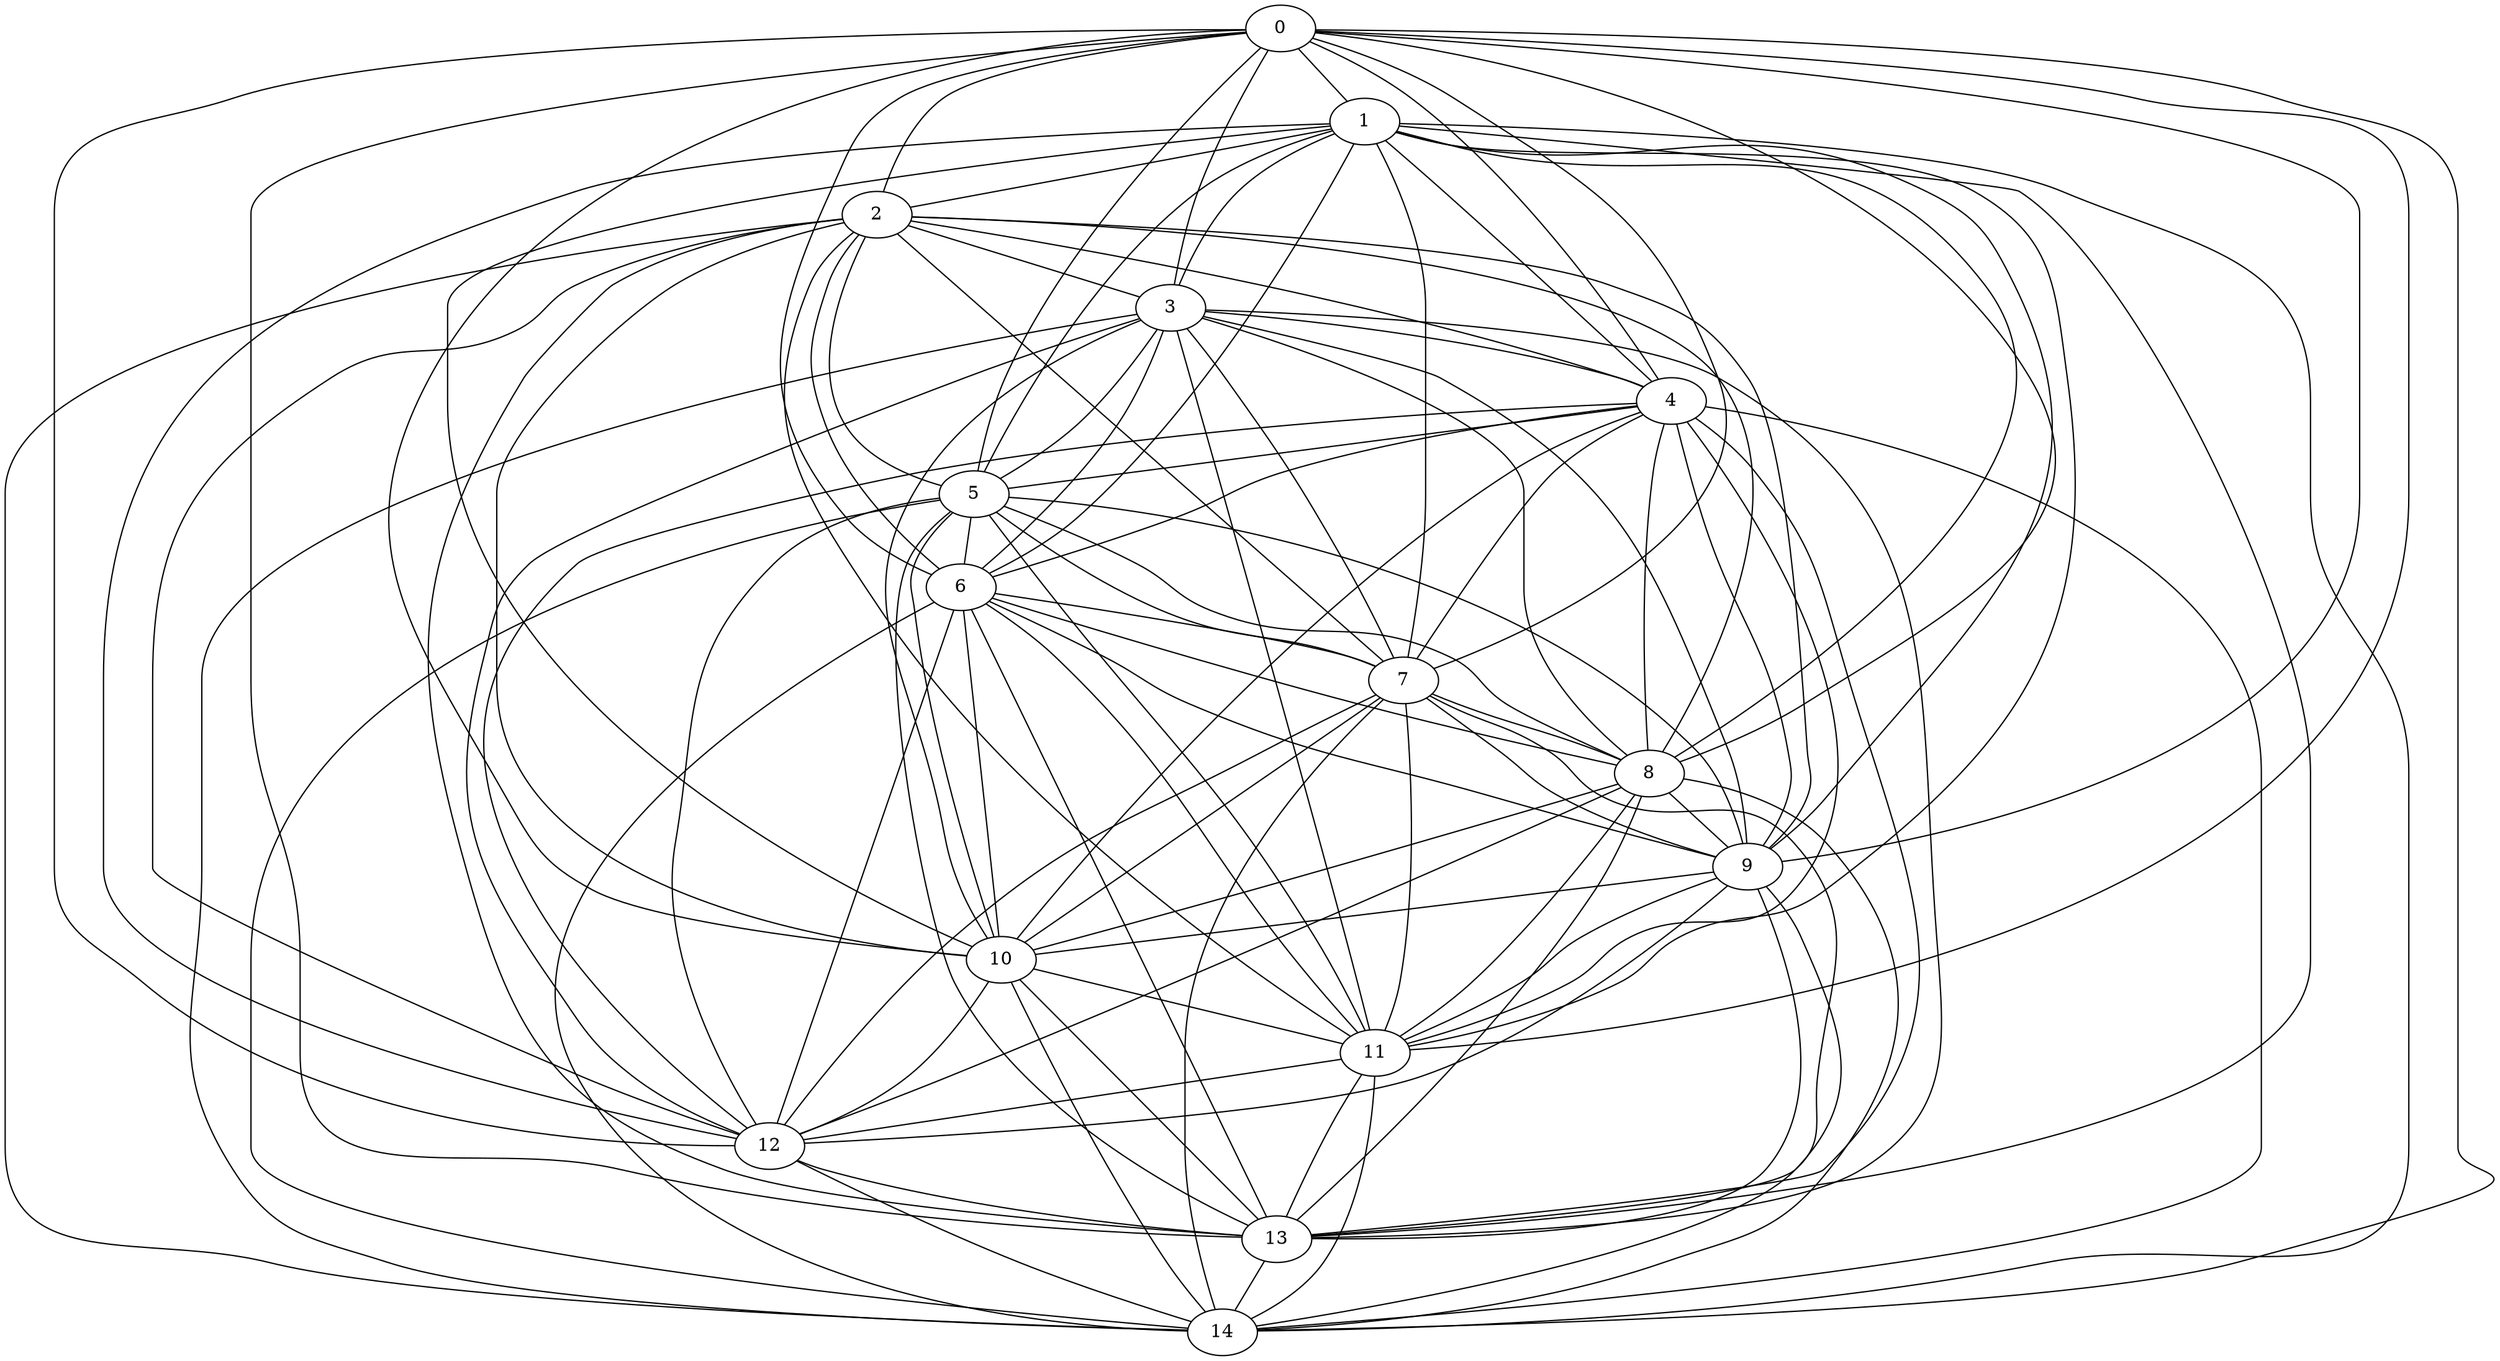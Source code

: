 strict graph {
    1
    5
    9
    13
    10
    3
    7
    11
    4
    8
    2
    12
    0
    6
    14
    1 -- 5 [weight=1]
    1 -- 9 [weight=1]
    1 -- 13 [weight=1]
    1 -- 10 [weight=1]
    1 -- 3 [weight=1]
    1 -- 7 [weight=1]
    1 -- 11 [weight=1]
    1 -- 4 [weight=1]
    1 -- 8 [weight=1]
    1 -- 2 [weight=1]
    1 -- 12 [weight=1]
    1 -- 6 [weight=1]
    1 -- 14 [weight=1]
    5 -- 9 [weight=1]
    5 -- 13 [weight=1]
    5 -- 10 [weight=1]
    5 -- 7 [weight=1]
    5 -- 11 [weight=1]
    5 -- 8 [weight=1]
    5 -- 12 [weight=1]
    5 -- 6 [weight=1]
    5 -- 14 [weight=1]
    9 -- 13 [weight=1]
    9 -- 10 [weight=1]
    9 -- 11 [weight=1]
    9 -- 12 [weight=1]
    9 -- 14 [weight=1]
    13 -- 14 [weight=1]
    10 -- 13 [weight=1]
    10 -- 11 [weight=1]
    10 -- 12 [weight=1]
    10 -- 14 [weight=1]
    3 -- 5 [weight=1]
    3 -- 9 [weight=1]
    3 -- 13 [weight=1]
    3 -- 10 [weight=1]
    3 -- 7 [weight=1]
    3 -- 11 [weight=1]
    3 -- 4 [weight=1]
    3 -- 8 [weight=1]
    3 -- 12 [weight=1]
    3 -- 6 [weight=1]
    3 -- 14 [weight=1]
    7 -- 9 [weight=1]
    7 -- 13 [weight=1]
    7 -- 10 [weight=1]
    7 -- 11 [weight=1]
    7 -- 8 [weight=1]
    7 -- 12 [weight=1]
    7 -- 14 [weight=1]
    11 -- 13 [weight=1]
    11 -- 12 [weight=1]
    11 -- 14 [weight=1]
    4 -- 5 [weight=1]
    4 -- 9 [weight=1]
    4 -- 13 [weight=1]
    4 -- 10 [weight=1]
    4 -- 7 [weight=1]
    4 -- 11 [weight=1]
    4 -- 8 [weight=1]
    4 -- 12 [weight=1]
    4 -- 6 [weight=1]
    4 -- 14 [weight=1]
    8 -- 9 [weight=1]
    8 -- 13 [weight=1]
    8 -- 10 [weight=1]
    8 -- 11 [weight=1]
    8 -- 12 [weight=1]
    8 -- 14 [weight=1]
    2 -- 5 [weight=1]
    2 -- 9 [weight=1]
    2 -- 13 [weight=1]
    2 -- 10 [weight=1]
    2 -- 3 [weight=1]
    2 -- 7 [weight=1]
    2 -- 11 [weight=1]
    2 -- 4 [weight=1]
    2 -- 8 [weight=1]
    2 -- 12 [weight=1]
    2 -- 6 [weight=1]
    2 -- 14 [weight=1]
    12 -- 13 [weight=1]
    12 -- 14 [weight=1]
    0 -- 1 [weight=1]
    0 -- 5 [weight=1]
    0 -- 9 [weight=1]
    0 -- 13 [weight=1]
    0 -- 10 [weight=1]
    0 -- 3 [weight=1]
    0 -- 7 [weight=1]
    0 -- 11 [weight=1]
    0 -- 4 [weight=1]
    0 -- 8 [weight=1]
    0 -- 2 [weight=1]
    0 -- 12 [weight=1]
    0 -- 6 [weight=1]
    0 -- 14 [weight=1]
    6 -- 9 [weight=1]
    6 -- 13 [weight=1]
    6 -- 10 [weight=1]
    6 -- 7 [weight=1]
    6 -- 11 [weight=1]
    6 -- 8 [weight=1]
    6 -- 12 [weight=1]
    6 -- 14 [weight=1]
}
